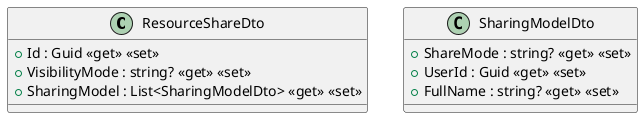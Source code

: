 @startuml
class ResourceShareDto {
    + Id : Guid <<get>> <<set>>
    + VisibilityMode : string? <<get>> <<set>>
    + SharingModel : List<SharingModelDto> <<get>> <<set>>
}

class SharingModelDto {
    + ShareMode : string? <<get>> <<set>>
    + UserId : Guid <<get>> <<set>>
    + FullName : string? <<get>> <<set>>
}
@enduml